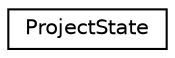 digraph "Gráfico de Hierarquia de Classes"
{
  edge [fontname="Helvetica",fontsize="10",labelfontname="Helvetica",labelfontsize="10"];
  node [fontname="Helvetica",fontsize="10",shape=record];
  rankdir="LR";
  Node1 [label="ProjectState",height=0.2,width=0.4,color="black", fillcolor="white", style="filled",URL="$classProjectState.html"];
}
